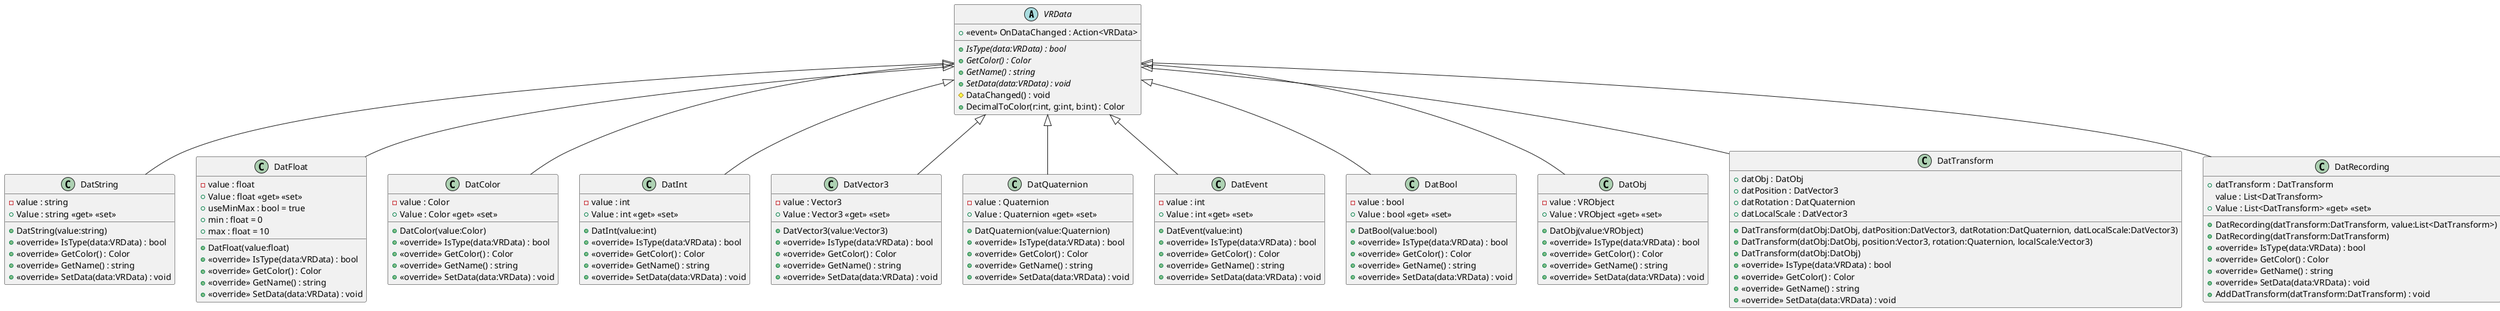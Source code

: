 @startuml
abstract class VRData {
    + {abstract} IsType(data:VRData) : bool
    + {abstract} GetColor() : Color
    + {abstract} GetName() : string
    + {abstract} SetData(data:VRData) : void
    +  <<event>> OnDataChanged : Action<VRData> 
    # DataChanged() : void
    + DecimalToColor(r:int, g:int, b:int) : Color
}
class DatString {
    - value : string
    + Value : string <<get>> <<set>>
    + DatString(value:string)
    + <<override>> IsType(data:VRData) : bool
    + <<override>> GetColor() : Color
    + <<override>> GetName() : string
    + <<override>> SetData(data:VRData) : void
}
class DatFloat {
    - value : float
    + Value : float <<get>> <<set>>
    + useMinMax : bool = true
    + min : float = 0
    + max : float = 10
    + DatFloat(value:float)
    + <<override>> IsType(data:VRData) : bool
    + <<override>> GetColor() : Color
    + <<override>> GetName() : string
    + <<override>> SetData(data:VRData) : void
}
class DatColor {
    - value : Color
    + Value : Color <<get>> <<set>>
    + DatColor(value:Color)
    + <<override>> IsType(data:VRData) : bool
    + <<override>> GetColor() : Color
    + <<override>> GetName() : string
    + <<override>> SetData(data:VRData) : void
}
class DatInt {
    - value : int
    + Value : int <<get>> <<set>>
    + DatInt(value:int)
    + <<override>> IsType(data:VRData) : bool
    + <<override>> GetColor() : Color
    + <<override>> GetName() : string
    + <<override>> SetData(data:VRData) : void
}
class DatVector3 {
    - value : Vector3
    + Value : Vector3 <<get>> <<set>>
    + DatVector3(value:Vector3)
    + <<override>> IsType(data:VRData) : bool
    + <<override>> GetColor() : Color
    + <<override>> GetName() : string
    + <<override>> SetData(data:VRData) : void
}
class DatQuaternion {
    - value : Quaternion
    + Value : Quaternion <<get>> <<set>>
    + DatQuaternion(value:Quaternion)
    + <<override>> IsType(data:VRData) : bool
    + <<override>> GetColor() : Color
    + <<override>> GetName() : string
    + <<override>> SetData(data:VRData) : void
}
class DatEvent {
    - value : int
    + Value : int <<get>> <<set>>
    + DatEvent(value:int)
    + <<override>> IsType(data:VRData) : bool
    + <<override>> GetColor() : Color
    + <<override>> GetName() : string
    + <<override>> SetData(data:VRData) : void
}
class DatBool {
    - value : bool
    + Value : bool <<get>> <<set>>
    + DatBool(value:bool)
    + <<override>> IsType(data:VRData) : bool
    + <<override>> GetColor() : Color
    + <<override>> GetName() : string
    + <<override>> SetData(data:VRData) : void
}
class DatObj {
    - value : VRObject
    + Value : VRObject <<get>> <<set>>
    + DatObj(value:VRObject)
    + <<override>> IsType(data:VRData) : bool
    + <<override>> GetColor() : Color
    + <<override>> GetName() : string
    + <<override>> SetData(data:VRData) : void
}
class DatTransform {
    + datObj : DatObj
    + datPosition : DatVector3
    + datRotation : DatQuaternion
    + datLocalScale : DatVector3
    + DatTransform(datObj:DatObj, datPosition:DatVector3, datRotation:DatQuaternion, datLocalScale:DatVector3)
    + DatTransform(datObj:DatObj, position:Vector3, rotation:Quaternion, localScale:Vector3)
    + DatTransform(datObj:DatObj)
    + <<override>> IsType(data:VRData) : bool
    + <<override>> GetColor() : Color
    + <<override>> GetName() : string
    + <<override>> SetData(data:VRData) : void
}
class DatRecording {
    + datTransform : DatTransform
    value : List<DatTransform>
    + Value : List<DatTransform> <<get>> <<set>>
    + DatRecording(datTransform:DatTransform, value:List<DatTransform>)
    + DatRecording(datTransform:DatTransform)
    + <<override>> IsType(data:VRData) : bool
    + <<override>> GetColor() : Color
    + <<override>> GetName() : string
    + <<override>> SetData(data:VRData) : void
    + AddDatTransform(datTransform:DatTransform) : void
}
VRData <|-- DatString
VRData <|-- DatFloat
VRData <|-- DatColor
VRData <|-- DatInt
VRData <|-- DatVector3
VRData <|-- DatQuaternion
VRData <|-- DatEvent
VRData <|-- DatBool
VRData <|-- DatObj
VRData <|-- DatTransform
VRData <|-- DatRecording
@enduml
